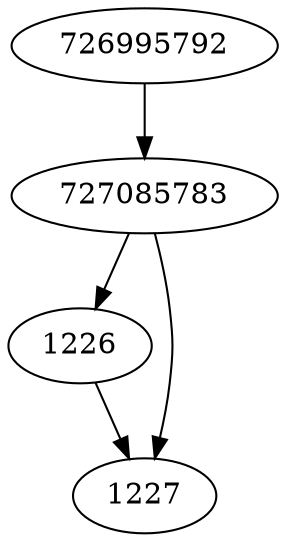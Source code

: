 strict digraph  {
726995792;
1226;
1227;
727085783;
726995792 -> 727085783;
1226 -> 1227;
727085783 -> 1226;
727085783 -> 1227;
}
